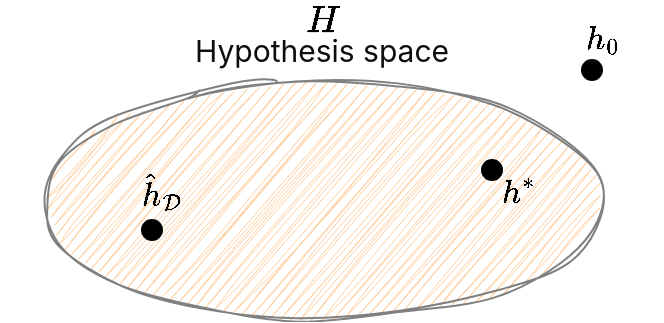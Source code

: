 <mxfile version="24.4.8" type="device" pages="4">
  <diagram name="Page-1" id="84o5D9Y87z7NnPdPSfDZ">
    <mxGraphModel dx="792" dy="429" grid="1" gridSize="10" guides="1" tooltips="1" connect="1" arrows="1" fold="1" page="1" pageScale="1" pageWidth="850" pageHeight="1100" math="1" shadow="0">
      <root>
        <mxCell id="0" />
        <mxCell id="1" parent="0" />
        <mxCell id="cwuDE0Hbu6p_amgVlqmO-1" value="" style="ellipse;whiteSpace=wrap;html=1;fillStyle=hatch;fillColor=#FFCE9F;sketch=1;curveFitting=1;jiggle=2;shadow=0;strokeColor=#808080;" parent="1" vertex="1">
          <mxGeometry x="270" y="110" width="280" height="120" as="geometry" />
        </mxCell>
        <mxCell id="cwuDE0Hbu6p_amgVlqmO-2" value="" style="ellipse;whiteSpace=wrap;html=1;aspect=fixed;fillColor=#000000;" parent="1" vertex="1">
          <mxGeometry x="490" y="150" width="10" height="10" as="geometry" />
        </mxCell>
        <mxCell id="cwuDE0Hbu6p_amgVlqmO-3" value="" style="ellipse;whiteSpace=wrap;html=1;aspect=fixed;fillColor=#000000;" parent="1" vertex="1">
          <mxGeometry x="320" y="180" width="10" height="10" as="geometry" />
        </mxCell>
        <mxCell id="cwuDE0Hbu6p_amgVlqmO-4" value="" style="ellipse;whiteSpace=wrap;html=1;aspect=fixed;fillColor=#000000;" parent="1" vertex="1">
          <mxGeometry x="540" y="100" width="10" height="10" as="geometry" />
        </mxCell>
        <mxCell id="cwuDE0Hbu6p_amgVlqmO-5" value="&lt;font style=&quot;font-size: 16px;&quot;&gt;$$H$$&amp;nbsp;&lt;/font&gt;" style="text;html=1;align=center;verticalAlign=middle;whiteSpace=wrap;rounded=0;" parent="1" vertex="1">
          <mxGeometry x="375" y="70" width="70" height="40" as="geometry" />
        </mxCell>
        <mxCell id="cwuDE0Hbu6p_amgVlqmO-7" value="$$\hat{h}_{\mathcal{D}}$$" style="text;html=1;align=center;verticalAlign=middle;whiteSpace=wrap;rounded=0;fontSize=14;" parent="1" vertex="1">
          <mxGeometry x="300" y="150" width="60" height="30" as="geometry" />
        </mxCell>
        <mxCell id="cwuDE0Hbu6p_amgVlqmO-9" value="$$h^*$$" style="text;html=1;align=center;verticalAlign=middle;whiteSpace=wrap;rounded=0;fontSize=14;" parent="1" vertex="1">
          <mxGeometry x="478" y="151" width="60" height="30" as="geometry" />
        </mxCell>
        <mxCell id="cwuDE0Hbu6p_amgVlqmO-10" value="$$h_0$$" style="text;html=1;align=center;verticalAlign=middle;whiteSpace=wrap;rounded=0;fontSize=14;" parent="1" vertex="1">
          <mxGeometry x="520" y="74" width="60" height="30" as="geometry" />
        </mxCell>
        <mxCell id="z6RmF6gFSm4zqugUSQey-1" value="&lt;font face=&quot;-apple-system, BlinkMacSystemFont, Segoe UI Adjusted, Segoe UI, Liberation Sans, sans-serif&quot; color=&quot;#0c0d0e&quot;&gt;&lt;span style=&quot;font-size: 15px;&quot;&gt;Hypothesis space&lt;/span&gt;&lt;/font&gt;" style="text;html=1;align=center;labelBackgroundColor=none;whiteSpace=wrap;" vertex="1" parent="1">
          <mxGeometry x="340" y="80" width="140" height="40" as="geometry" />
        </mxCell>
      </root>
    </mxGraphModel>
  </diagram>
  <diagram id="GmQVXe4yuBd-SQwBElql" name="Page-2">
    <mxGraphModel dx="956" dy="518" grid="1" gridSize="10" guides="1" tooltips="1" connect="1" arrows="1" fold="1" page="1" pageScale="1" pageWidth="850" pageHeight="1100" math="1" shadow="0">
      <root>
        <mxCell id="0" />
        <mxCell id="1" parent="0" />
        <mxCell id="9tJqhrBSl-Vcd7Ql0bSB-1" value="&lt;font style=&quot;font-size: 16px;&quot;&gt;$$L$$&lt;/font&gt;" style="text;html=1;align=center;verticalAlign=middle;whiteSpace=wrap;rounded=0;" vertex="1" parent="1">
          <mxGeometry x="464" y="134" width="80" height="40" as="geometry" />
        </mxCell>
        <mxCell id="9tJqhrBSl-Vcd7Ql0bSB-2" value="" style="endArrow=classic;html=1;rounded=0;" edge="1" parent="1">
          <mxGeometry width="50" height="50" relative="1" as="geometry">
            <mxPoint x="230" y="140" as="sourcePoint" />
            <mxPoint x="530" y="140" as="targetPoint" />
          </mxGeometry>
        </mxCell>
        <mxCell id="9tJqhrBSl-Vcd7Ql0bSB-3" value="&lt;font style=&quot;font-size: 16px;&quot;&gt;$$0$$&lt;/font&gt;" style="text;html=1;align=center;verticalAlign=middle;whiteSpace=wrap;rounded=0;" vertex="1" parent="1">
          <mxGeometry x="230" y="134" width="80" height="40" as="geometry" />
        </mxCell>
        <mxCell id="9tJqhrBSl-Vcd7Ql0bSB-4" value="&lt;span style=&quot;font-size: 16px;&quot;&gt;$$\frac{1}{N}\log\frac{|H|}{\delta}$$&lt;/span&gt;" style="text;html=1;align=center;verticalAlign=middle;whiteSpace=wrap;rounded=0;" vertex="1" parent="1">
          <mxGeometry x="350" y="150" width="80" height="40" as="geometry" />
        </mxCell>
        <mxCell id="9tJqhrBSl-Vcd7Ql0bSB-5" value="" style="rounded=0;whiteSpace=wrap;html=1;" vertex="1" parent="1">
          <mxGeometry x="270" y="120" width="120" height="20" as="geometry" />
        </mxCell>
      </root>
    </mxGraphModel>
  </diagram>
  <diagram id="ZQ40lTuvrBPHyc_xqGFM" name="Page-3">
    <mxGraphModel dx="1386" dy="751" grid="1" gridSize="10" guides="1" tooltips="1" connect="1" arrows="1" fold="1" page="1" pageScale="1" pageWidth="850" pageHeight="1100" math="1" shadow="0">
      <root>
        <mxCell id="0" />
        <mxCell id="1" parent="0" />
        <mxCell id="ovnKYlMFVeupJGPruvIi-1" value="&lt;font style=&quot;font-size: 16px;&quot;&gt;$$L$$&lt;/font&gt;" style="text;html=1;align=center;verticalAlign=middle;whiteSpace=wrap;rounded=0;" vertex="1" parent="1">
          <mxGeometry x="464" y="134" width="80" height="40" as="geometry" />
        </mxCell>
        <mxCell id="ovnKYlMFVeupJGPruvIi-2" value="" style="endArrow=classic;html=1;rounded=0;" edge="1" parent="1">
          <mxGeometry width="50" height="50" relative="1" as="geometry">
            <mxPoint x="230" y="140" as="sourcePoint" />
            <mxPoint x="530" y="140" as="targetPoint" />
          </mxGeometry>
        </mxCell>
        <mxCell id="ovnKYlMFVeupJGPruvIi-3" value="&lt;font style=&quot;font-size: 16px;&quot;&gt;$$L^*$$&lt;/font&gt;" style="text;html=1;align=center;verticalAlign=middle;whiteSpace=wrap;rounded=0;" vertex="1" parent="1">
          <mxGeometry x="230" y="134" width="80" height="40" as="geometry" />
        </mxCell>
        <mxCell id="ovnKYlMFVeupJGPruvIi-4" value="&lt;span style=&quot;font-size: 16px;&quot;&gt;$$\sqrt{\frac{2}{N}\log\frac{2|H|}{\delta}}$$&lt;/span&gt;" style="text;html=1;align=center;verticalAlign=middle;whiteSpace=wrap;rounded=0;" vertex="1" parent="1">
          <mxGeometry x="350" y="150" width="80" height="40" as="geometry" />
        </mxCell>
        <mxCell id="ovnKYlMFVeupJGPruvIi-5" value="" style="rounded=0;whiteSpace=wrap;html=1;" vertex="1" parent="1">
          <mxGeometry x="270" y="120" width="120" height="20" as="geometry" />
        </mxCell>
      </root>
    </mxGraphModel>
  </diagram>
  <diagram id="T1RFFBbVrztQOLXMkytF" name="Page-4">
    <mxGraphModel dx="956" dy="518" grid="1" gridSize="10" guides="1" tooltips="1" connect="1" arrows="1" fold="1" page="1" pageScale="1" pageWidth="850" pageHeight="1100" math="1" shadow="0">
      <root>
        <mxCell id="0" />
        <mxCell id="1" parent="0" />
        <mxCell id="8Iu7VcYW625V4nTxazUi-1" value="" style="ellipse;whiteSpace=wrap;html=1;sketch=1;curveFitting=1;jiggle=2;strokeColor=#808080;" parent="1" vertex="1">
          <mxGeometry x="220" y="100" width="320" height="170" as="geometry" />
        </mxCell>
        <mxCell id="8Iu7VcYW625V4nTxazUi-2" value="" style="ellipse;whiteSpace=wrap;html=1;sketch=1;curveFitting=1;jiggle=2;strokeColor=#808080;fillColor=#6666FF;" parent="1" vertex="1">
          <mxGeometry x="305" y="150" width="120" height="80" as="geometry" />
        </mxCell>
        <mxCell id="8Iu7VcYW625V4nTxazUi-3" value="" style="ellipse;whiteSpace=wrap;html=1;fillColor=#FF6666;sketch=1;curveFitting=1;jiggle=2;strokeColor=#808080;" parent="1" vertex="1">
          <mxGeometry x="390" y="140" width="90" height="60" as="geometry" />
        </mxCell>
        <mxCell id="8Iu7VcYW625V4nTxazUi-4" value="&lt;b&gt;$$VS$$&lt;/b&gt;" style="text;html=1;align=center;verticalAlign=middle;whiteSpace=wrap;rounded=0;fontSize=14;" parent="1" vertex="1">
          <mxGeometry x="275" y="140" width="60" height="30" as="geometry" />
        </mxCell>
        <mxCell id="8Iu7VcYW625V4nTxazUi-5" value="$$B$$" style="text;html=1;align=center;verticalAlign=middle;whiteSpace=wrap;rounded=0;fontSize=14;" parent="1" vertex="1">
          <mxGeometry x="440" y="190" width="60" height="30" as="geometry" />
        </mxCell>
        <mxCell id="8Iu7VcYW625V4nTxazUi-6" value="&lt;font style=&quot;font-size: 16px;&quot;&gt;$$H$$&lt;/font&gt;" style="text;html=1;align=center;verticalAlign=middle;whiteSpace=wrap;rounded=0;fontSize=14;" parent="1" vertex="1">
          <mxGeometry x="340" y="54" width="60" height="30" as="geometry" />
        </mxCell>
        <mxCell id="7B4ChbBNKfUp3v8ZVOqA-1" value="&lt;font face=&quot;-apple-system, BlinkMacSystemFont, Segoe UI Adjusted, Segoe UI, Liberation Sans, sans-serif&quot; color=&quot;#0c0d0e&quot;&gt;&lt;span style=&quot;font-size: 15px;&quot;&gt;Hypothesis space&lt;/span&gt;&lt;/font&gt;" style="text;html=1;align=center;labelBackgroundColor=none;whiteSpace=wrap;" vertex="1" parent="1">
          <mxGeometry x="302" y="69" width="140" height="40" as="geometry" />
        </mxCell>
      </root>
    </mxGraphModel>
  </diagram>
</mxfile>
